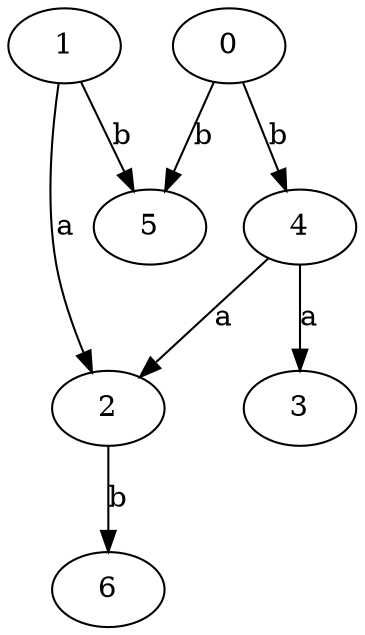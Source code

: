 strict digraph  {
2;
3;
0;
1;
4;
5;
6;
2 -> 6  [label=b];
0 -> 4  [label=b];
0 -> 5  [label=b];
1 -> 2  [label=a];
1 -> 5  [label=b];
4 -> 2  [label=a];
4 -> 3  [label=a];
}

